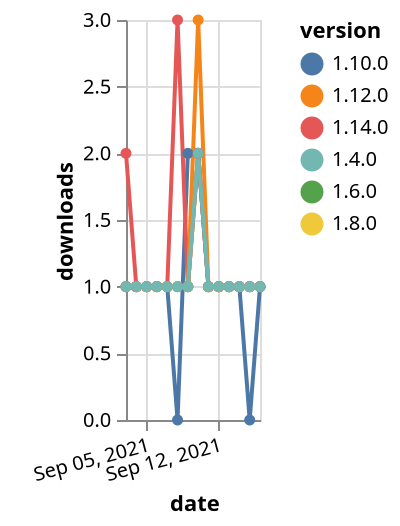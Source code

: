 {"$schema": "https://vega.github.io/schema/vega-lite/v5.json", "description": "A simple bar chart with embedded data.", "data": {"values": [{"date": "2021-09-03", "total": 203, "delta": 1, "version": "1.6.0"}, {"date": "2021-09-04", "total": 204, "delta": 1, "version": "1.6.0"}, {"date": "2021-09-05", "total": 205, "delta": 1, "version": "1.6.0"}, {"date": "2021-09-06", "total": 206, "delta": 1, "version": "1.6.0"}, {"date": "2021-09-07", "total": 207, "delta": 1, "version": "1.6.0"}, {"date": "2021-09-08", "total": 208, "delta": 1, "version": "1.6.0"}, {"date": "2021-09-09", "total": 209, "delta": 1, "version": "1.6.0"}, {"date": "2021-09-10", "total": 211, "delta": 2, "version": "1.6.0"}, {"date": "2021-09-11", "total": 212, "delta": 1, "version": "1.6.0"}, {"date": "2021-09-12", "total": 213, "delta": 1, "version": "1.6.0"}, {"date": "2021-09-13", "total": 214, "delta": 1, "version": "1.6.0"}, {"date": "2021-09-14", "total": 215, "delta": 1, "version": "1.6.0"}, {"date": "2021-09-15", "total": 216, "delta": 1, "version": "1.6.0"}, {"date": "2021-09-16", "total": 217, "delta": 1, "version": "1.6.0"}, {"date": "2021-09-03", "total": 187, "delta": 1, "version": "1.8.0"}, {"date": "2021-09-04", "total": 188, "delta": 1, "version": "1.8.0"}, {"date": "2021-09-05", "total": 189, "delta": 1, "version": "1.8.0"}, {"date": "2021-09-06", "total": 190, "delta": 1, "version": "1.8.0"}, {"date": "2021-09-07", "total": 191, "delta": 1, "version": "1.8.0"}, {"date": "2021-09-08", "total": 192, "delta": 1, "version": "1.8.0"}, {"date": "2021-09-09", "total": 193, "delta": 1, "version": "1.8.0"}, {"date": "2021-09-10", "total": 195, "delta": 2, "version": "1.8.0"}, {"date": "2021-09-11", "total": 196, "delta": 1, "version": "1.8.0"}, {"date": "2021-09-12", "total": 197, "delta": 1, "version": "1.8.0"}, {"date": "2021-09-13", "total": 198, "delta": 1, "version": "1.8.0"}, {"date": "2021-09-14", "total": 199, "delta": 1, "version": "1.8.0"}, {"date": "2021-09-15", "total": 200, "delta": 1, "version": "1.8.0"}, {"date": "2021-09-16", "total": 201, "delta": 1, "version": "1.8.0"}, {"date": "2021-09-03", "total": 170, "delta": 1, "version": "1.10.0"}, {"date": "2021-09-04", "total": 171, "delta": 1, "version": "1.10.0"}, {"date": "2021-09-05", "total": 172, "delta": 1, "version": "1.10.0"}, {"date": "2021-09-06", "total": 173, "delta": 1, "version": "1.10.0"}, {"date": "2021-09-07", "total": 174, "delta": 1, "version": "1.10.0"}, {"date": "2021-09-08", "total": 174, "delta": 0, "version": "1.10.0"}, {"date": "2021-09-09", "total": 176, "delta": 2, "version": "1.10.0"}, {"date": "2021-09-10", "total": 178, "delta": 2, "version": "1.10.0"}, {"date": "2021-09-11", "total": 179, "delta": 1, "version": "1.10.0"}, {"date": "2021-09-12", "total": 180, "delta": 1, "version": "1.10.0"}, {"date": "2021-09-13", "total": 181, "delta": 1, "version": "1.10.0"}, {"date": "2021-09-14", "total": 182, "delta": 1, "version": "1.10.0"}, {"date": "2021-09-15", "total": 182, "delta": 0, "version": "1.10.0"}, {"date": "2021-09-16", "total": 183, "delta": 1, "version": "1.10.0"}, {"date": "2021-09-03", "total": 126, "delta": 2, "version": "1.14.0"}, {"date": "2021-09-04", "total": 127, "delta": 1, "version": "1.14.0"}, {"date": "2021-09-05", "total": 128, "delta": 1, "version": "1.14.0"}, {"date": "2021-09-06", "total": 129, "delta": 1, "version": "1.14.0"}, {"date": "2021-09-07", "total": 130, "delta": 1, "version": "1.14.0"}, {"date": "2021-09-08", "total": 133, "delta": 3, "version": "1.14.0"}, {"date": "2021-09-09", "total": 134, "delta": 1, "version": "1.14.0"}, {"date": "2021-09-10", "total": 136, "delta": 2, "version": "1.14.0"}, {"date": "2021-09-11", "total": 137, "delta": 1, "version": "1.14.0"}, {"date": "2021-09-12", "total": 138, "delta": 1, "version": "1.14.0"}, {"date": "2021-09-13", "total": 139, "delta": 1, "version": "1.14.0"}, {"date": "2021-09-14", "total": 140, "delta": 1, "version": "1.14.0"}, {"date": "2021-09-15", "total": 141, "delta": 1, "version": "1.14.0"}, {"date": "2021-09-16", "total": 142, "delta": 1, "version": "1.14.0"}, {"date": "2021-09-03", "total": 200, "delta": 1, "version": "1.12.0"}, {"date": "2021-09-04", "total": 201, "delta": 1, "version": "1.12.0"}, {"date": "2021-09-05", "total": 202, "delta": 1, "version": "1.12.0"}, {"date": "2021-09-06", "total": 203, "delta": 1, "version": "1.12.0"}, {"date": "2021-09-07", "total": 204, "delta": 1, "version": "1.12.0"}, {"date": "2021-09-08", "total": 205, "delta": 1, "version": "1.12.0"}, {"date": "2021-09-09", "total": 206, "delta": 1, "version": "1.12.0"}, {"date": "2021-09-10", "total": 209, "delta": 3, "version": "1.12.0"}, {"date": "2021-09-11", "total": 210, "delta": 1, "version": "1.12.0"}, {"date": "2021-09-12", "total": 211, "delta": 1, "version": "1.12.0"}, {"date": "2021-09-13", "total": 212, "delta": 1, "version": "1.12.0"}, {"date": "2021-09-14", "total": 213, "delta": 1, "version": "1.12.0"}, {"date": "2021-09-15", "total": 214, "delta": 1, "version": "1.12.0"}, {"date": "2021-09-16", "total": 215, "delta": 1, "version": "1.12.0"}, {"date": "2021-09-03", "total": 243, "delta": 1, "version": "1.4.0"}, {"date": "2021-09-04", "total": 244, "delta": 1, "version": "1.4.0"}, {"date": "2021-09-05", "total": 245, "delta": 1, "version": "1.4.0"}, {"date": "2021-09-06", "total": 246, "delta": 1, "version": "1.4.0"}, {"date": "2021-09-07", "total": 247, "delta": 1, "version": "1.4.0"}, {"date": "2021-09-08", "total": 248, "delta": 1, "version": "1.4.0"}, {"date": "2021-09-09", "total": 249, "delta": 1, "version": "1.4.0"}, {"date": "2021-09-10", "total": 251, "delta": 2, "version": "1.4.0"}, {"date": "2021-09-11", "total": 252, "delta": 1, "version": "1.4.0"}, {"date": "2021-09-12", "total": 253, "delta": 1, "version": "1.4.0"}, {"date": "2021-09-13", "total": 254, "delta": 1, "version": "1.4.0"}, {"date": "2021-09-14", "total": 255, "delta": 1, "version": "1.4.0"}, {"date": "2021-09-15", "total": 256, "delta": 1, "version": "1.4.0"}, {"date": "2021-09-16", "total": 257, "delta": 1, "version": "1.4.0"}]}, "width": "container", "mark": {"type": "line", "point": {"filled": true}}, "encoding": {"x": {"field": "date", "type": "temporal", "timeUnit": "yearmonthdate", "title": "date", "axis": {"labelAngle": -15}}, "y": {"field": "delta", "type": "quantitative", "title": "downloads"}, "color": {"field": "version", "type": "nominal"}, "tooltip": {"field": "delta"}}}